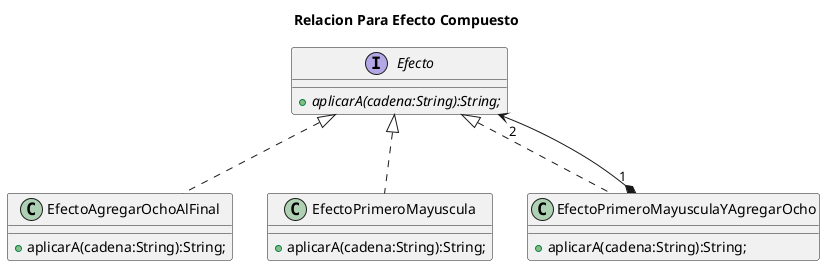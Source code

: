 @startuml

title Relacion Para Efecto Compuesto

interface Efecto{
    +{abstract}aplicarA(cadena:String):String;
}

class EfectoAgregarOchoAlFinal implements Efecto{
    +aplicarA(cadena:String):String;
}

class EfectoPrimeroMayuscula implements Efecto {
     +aplicarA(cadena:String):String;
}

class EfectoPrimeroMayusculaYAgregarOcho implements Efecto {
     +aplicarA(cadena:String):String;
}

EfectoPrimeroMayusculaYAgregarOcho *--> Efecto: "1" "2"

@enduml